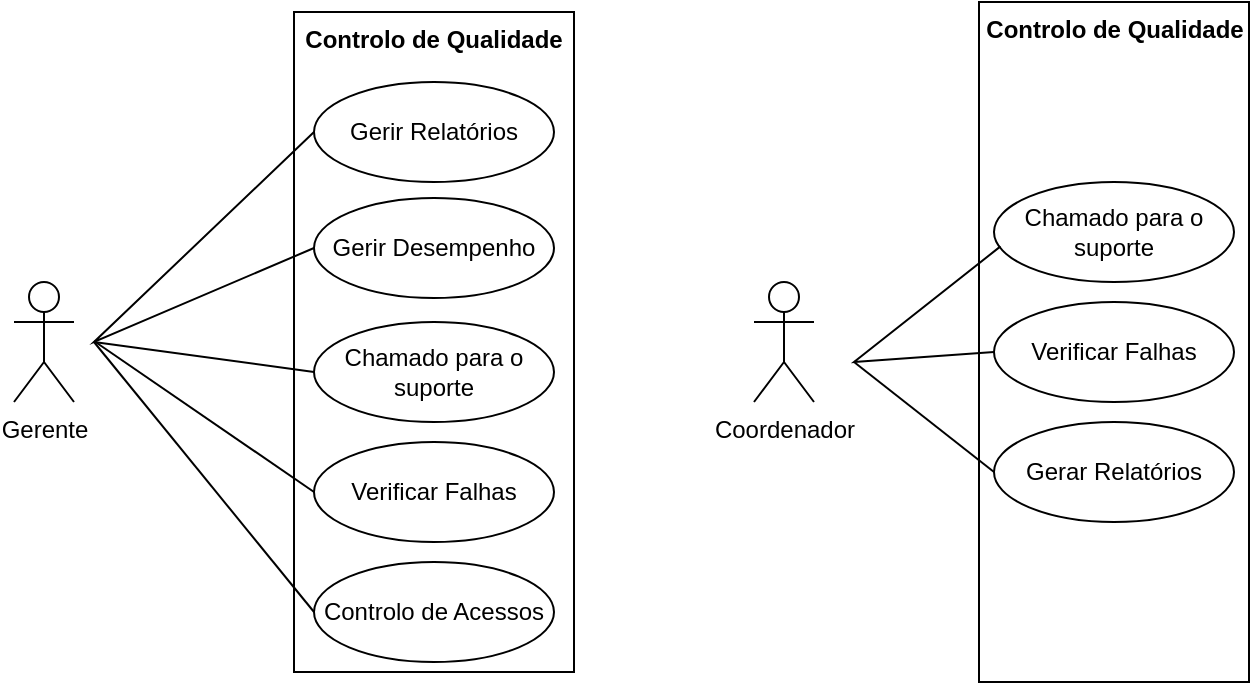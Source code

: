 <mxfile version="24.8.3" pages="3">
  <diagram name="Page-1" id="e7e014a7-5840-1c2e-5031-d8a46d1fe8dd">
    <mxGraphModel dx="1290" dy="607" grid="1" gridSize="10" guides="1" tooltips="1" connect="1" arrows="1" fold="1" page="1" pageScale="1" pageWidth="1169" pageHeight="826" background="none" math="0" shadow="0">
      <root>
        <mxCell id="0" />
        <mxCell id="1" parent="0" />
        <mxCell id="QtoHa8CPaJrpEqCUspih-68" value="&lt;b&gt;Controlo de Qualidade&lt;/b&gt;" style="rounded=0;whiteSpace=wrap;html=1;strokeColor=default;align=center;verticalAlign=top;fontFamily=Helvetica;fontSize=12;fontColor=default;fillColor=default;" parent="1" vertex="1">
          <mxGeometry x="642.5" y="290" width="135" height="340" as="geometry" />
        </mxCell>
        <mxCell id="QtoHa8CPaJrpEqCUspih-67" value="&lt;b&gt;Controlo de Qualidade&lt;/b&gt;" style="rounded=0;whiteSpace=wrap;html=1;strokeColor=default;align=center;verticalAlign=top;fontFamily=Helvetica;fontSize=12;fontColor=default;fillColor=default;" parent="1" vertex="1">
          <mxGeometry x="300" y="295" width="140" height="330" as="geometry" />
        </mxCell>
        <object label="Gerente" id="QtoHa8CPaJrpEqCUspih-41">
          <mxCell style="shape=umlActor;verticalLabelPosition=bottom;verticalAlign=top;html=1;outlineConnect=0;" parent="1" vertex="1">
            <mxGeometry x="160" y="430" width="30" height="60" as="geometry" />
          </mxCell>
        </object>
        <mxCell id="QtoHa8CPaJrpEqCUspih-46" value="Verificar Falhas" style="ellipse;whiteSpace=wrap;html=1;" parent="1" vertex="1">
          <mxGeometry x="310" y="510" width="120" height="50" as="geometry" />
        </mxCell>
        <mxCell id="QtoHa8CPaJrpEqCUspih-47" value="Gerir Desempenho" style="ellipse;whiteSpace=wrap;html=1;" parent="1" vertex="1">
          <mxGeometry x="310" y="388" width="120" height="50" as="geometry" />
        </mxCell>
        <mxCell id="QtoHa8CPaJrpEqCUspih-48" value="Chamado para o suporte" style="ellipse;whiteSpace=wrap;html=1;" parent="1" vertex="1">
          <mxGeometry x="310" y="450" width="120" height="50" as="geometry" />
        </mxCell>
        <mxCell id="QtoHa8CPaJrpEqCUspih-49" value="Controlo de Acessos" style="ellipse;whiteSpace=wrap;html=1;" parent="1" vertex="1">
          <mxGeometry x="310" y="570" width="120" height="50" as="geometry" />
        </mxCell>
        <mxCell id="QtoHa8CPaJrpEqCUspih-51" value="" style="endArrow=none;html=1;rounded=0;fontFamily=Helvetica;fontSize=12;fontColor=default;entryX=0;entryY=0.5;entryDx=0;entryDy=0;exitX=0;exitY=0.5;exitDx=0;exitDy=0;" parent="1" source="QtoHa8CPaJrpEqCUspih-47" edge="1" target="kbxgBgZr7lQ6K9CWPdri-1">
          <mxGeometry width="50" height="50" relative="1" as="geometry">
            <mxPoint x="400" y="520" as="sourcePoint" />
            <mxPoint x="310" y="355" as="targetPoint" />
            <Array as="points">
              <mxPoint x="200" y="460" />
            </Array>
          </mxGeometry>
        </mxCell>
        <mxCell id="QtoHa8CPaJrpEqCUspih-52" value="" style="endArrow=none;html=1;rounded=0;fontFamily=Helvetica;fontSize=12;fontColor=default;entryX=0;entryY=0.5;entryDx=0;entryDy=0;" parent="1" target="QtoHa8CPaJrpEqCUspih-46" edge="1">
          <mxGeometry width="50" height="50" relative="1" as="geometry">
            <mxPoint x="200" y="459.5" as="sourcePoint" />
            <mxPoint x="310" y="459.5" as="targetPoint" />
          </mxGeometry>
        </mxCell>
        <mxCell id="QtoHa8CPaJrpEqCUspih-53" value="" style="endArrow=none;html=1;rounded=0;fontFamily=Helvetica;fontSize=12;fontColor=default;exitX=0;exitY=0.5;exitDx=0;exitDy=0;" parent="1" source="QtoHa8CPaJrpEqCUspih-48" edge="1">
          <mxGeometry width="50" height="50" relative="1" as="geometry">
            <mxPoint x="170" y="560" as="sourcePoint" />
            <mxPoint x="200" y="460" as="targetPoint" />
          </mxGeometry>
        </mxCell>
        <mxCell id="QtoHa8CPaJrpEqCUspih-54" value="" style="endArrow=none;html=1;rounded=0;fontFamily=Helvetica;fontSize=12;fontColor=default;exitX=0;exitY=0.5;exitDx=0;exitDy=0;" parent="1" source="QtoHa8CPaJrpEqCUspih-49" edge="1">
          <mxGeometry width="50" height="50" relative="1" as="geometry">
            <mxPoint x="310" y="575" as="sourcePoint" />
            <mxPoint x="200" y="460" as="targetPoint" />
          </mxGeometry>
        </mxCell>
        <object label="Coordenador" id="QtoHa8CPaJrpEqCUspih-55">
          <mxCell style="shape=umlActor;verticalLabelPosition=bottom;verticalAlign=top;html=1;outlineConnect=0;" parent="1" vertex="1">
            <mxGeometry x="530" y="430" width="30" height="60" as="geometry" />
          </mxCell>
        </object>
        <mxCell id="QtoHa8CPaJrpEqCUspih-61" value="Verificar Falhas" style="ellipse;whiteSpace=wrap;html=1;" parent="1" vertex="1">
          <mxGeometry x="650" y="440" width="120" height="50" as="geometry" />
        </mxCell>
        <mxCell id="QtoHa8CPaJrpEqCUspih-62" value="Chamado para o suporte" style="ellipse;whiteSpace=wrap;html=1;" parent="1" vertex="1">
          <mxGeometry x="650" y="380" width="120" height="50" as="geometry" />
        </mxCell>
        <mxCell id="QtoHa8CPaJrpEqCUspih-63" value="Gerar Relatórios" style="ellipse;whiteSpace=wrap;html=1;" parent="1" vertex="1">
          <mxGeometry x="650" y="500" width="120" height="50" as="geometry" />
        </mxCell>
        <mxCell id="QtoHa8CPaJrpEqCUspih-64" value="" style="endArrow=none;html=1;rounded=0;fontFamily=Helvetica;fontSize=12;fontColor=default;entryX=0.027;entryY=0.644;entryDx=0;entryDy=0;entryPerimeter=0;exitX=0;exitY=0.5;exitDx=0;exitDy=0;" parent="1" source="QtoHa8CPaJrpEqCUspih-61" target="QtoHa8CPaJrpEqCUspih-62" edge="1">
          <mxGeometry width="50" height="50" relative="1" as="geometry">
            <mxPoint x="400" y="520" as="sourcePoint" />
            <mxPoint x="450" y="470" as="targetPoint" />
            <Array as="points">
              <mxPoint x="580" y="470" />
            </Array>
          </mxGeometry>
        </mxCell>
        <mxCell id="QtoHa8CPaJrpEqCUspih-65" value="" style="endArrow=none;html=1;rounded=0;fontFamily=Helvetica;fontSize=12;fontColor=default;exitX=0;exitY=0.5;exitDx=0;exitDy=0;" parent="1" source="QtoHa8CPaJrpEqCUspih-63" edge="1">
          <mxGeometry width="50" height="50" relative="1" as="geometry">
            <mxPoint x="570" y="540" as="sourcePoint" />
            <mxPoint x="580" y="470" as="targetPoint" />
          </mxGeometry>
        </mxCell>
        <mxCell id="kbxgBgZr7lQ6K9CWPdri-1" value="Gerir Relatórios" style="ellipse;whiteSpace=wrap;html=1;" vertex="1" parent="1">
          <mxGeometry x="310" y="330" width="120" height="50" as="geometry" />
        </mxCell>
      </root>
    </mxGraphModel>
  </diagram>
  <diagram id="TpH2S9i_IDgGhaVvShOg" name="Página-2">
    <mxGraphModel dx="1290" dy="607" grid="1" gridSize="10" guides="1" tooltips="1" connect="1" arrows="1" fold="1" page="1" pageScale="1" pageWidth="827" pageHeight="1169" math="0" shadow="0">
      <root>
        <mxCell id="0" />
        <mxCell id="1" parent="0" />
        <object label="Gerente" id="L-w8JJPnugvvXqYEDo3o-1">
          <mxCell style="shape=umlActor;verticalLabelPosition=bottom;verticalAlign=top;html=1;outlineConnect=0;" parent="1" vertex="1">
            <mxGeometry x="90" y="200" width="30" height="60" as="geometry" />
          </mxCell>
        </object>
        <object label="Coordenador" id="emodV7w5yS-iHIfZiJeR-1">
          <mxCell style="shape=umlActor;verticalLabelPosition=bottom;verticalAlign=top;html=1;outlineConnect=0;" parent="1" vertex="1">
            <mxGeometry x="750" y="210" width="30" height="60" as="geometry" />
          </mxCell>
        </object>
        <mxCell id="gUBRA4VKK6O1Oz7HS-jf-1" value="&lt;span&gt;Sistema de controlo&lt;/span&gt;" style="rounded=0;whiteSpace=wrap;html=1;strokeColor=default;align=center;verticalAlign=top;fontFamily=Helvetica;fontSize=12;fontColor=default;fillColor=default;fontStyle=1" parent="1" vertex="1">
          <mxGeometry x="270" y="80" width="350" height="400" as="geometry" />
        </mxCell>
        <mxCell id="iXN293xr3XTibeuz4HfJ-1" value="&lt;b&gt;Sistema de controlo&lt;/b&gt;" style="rounded=0;whiteSpace=wrap;html=1;strokeColor=default;align=center;verticalAlign=top;fontFamily=Helvetica;fontSize=12;fontColor=default;fillColor=default;" parent="1" vertex="1">
          <mxGeometry x="890" y="80" width="370" height="480" as="geometry" />
        </mxCell>
        <mxCell id="VYsV-5tO310yJdSAAwdN-1" value="Gerenciamento de acessos" style="ellipse;whiteSpace=wrap;html=1;" parent="1" vertex="1">
          <mxGeometry x="290" y="120" width="120" height="50" as="geometry" />
        </mxCell>
        <mxCell id="wsqXVEoYkjpLn5ontqyx-1" value="Controlo operações" style="ellipse;whiteSpace=wrap;html=1;" parent="1" vertex="1">
          <mxGeometry x="290" y="190" width="120" height="50" as="geometry" />
        </mxCell>
        <mxCell id="wsqXVEoYkjpLn5ontqyx-2" value="Gestão de equipamentos" style="ellipse;whiteSpace=wrap;html=1;" parent="1" vertex="1">
          <mxGeometry x="290" y="260" width="120" height="50" as="geometry" />
        </mxCell>
        <mxCell id="wsqXVEoYkjpLn5ontqyx-3" value="Controlo rota de saida de energia&amp;nbsp;" style="ellipse;whiteSpace=wrap;html=1;" parent="1" vertex="1">
          <mxGeometry x="290" y="330" width="120" height="50" as="geometry" />
        </mxCell>
        <mxCell id="eJ-4w5bfN50cLdEyIo_Q-2" value="" style="endArrow=none;html=1;rounded=0;entryX=0;entryY=0.5;entryDx=0;entryDy=0;" parent="1" target="VYsV-5tO310yJdSAAwdN-1" edge="1">
          <mxGeometry width="50" height="50" relative="1" as="geometry">
            <mxPoint x="120" y="230" as="sourcePoint" />
            <mxPoint x="170" y="180" as="targetPoint" />
          </mxGeometry>
        </mxCell>
        <mxCell id="eJ-4w5bfN50cLdEyIo_Q-3" value="" style="endArrow=none;html=1;rounded=0;entryX=0;entryY=0.5;entryDx=0;entryDy=0;" parent="1" target="wsqXVEoYkjpLn5ontqyx-1" edge="1">
          <mxGeometry width="50" height="50" relative="1" as="geometry">
            <mxPoint x="120" y="230" as="sourcePoint" />
            <mxPoint x="300" y="155" as="targetPoint" />
          </mxGeometry>
        </mxCell>
        <mxCell id="eJ-4w5bfN50cLdEyIo_Q-4" value="" style="endArrow=none;html=1;rounded=0;entryX=0;entryY=0.5;entryDx=0;entryDy=0;" parent="1" target="wsqXVEoYkjpLn5ontqyx-2" edge="1">
          <mxGeometry width="50" height="50" relative="1" as="geometry">
            <mxPoint x="120" y="230" as="sourcePoint" />
            <mxPoint x="310" y="165" as="targetPoint" />
          </mxGeometry>
        </mxCell>
        <mxCell id="eJ-4w5bfN50cLdEyIo_Q-5" value="" style="endArrow=none;html=1;rounded=0;entryX=0;entryY=0.5;entryDx=0;entryDy=0;" parent="1" target="wsqXVEoYkjpLn5ontqyx-3" edge="1">
          <mxGeometry width="50" height="50" relative="1" as="geometry">
            <mxPoint x="120" y="230" as="sourcePoint" />
            <mxPoint x="320" y="175" as="targetPoint" />
          </mxGeometry>
        </mxCell>
        <mxCell id="cuc1-hZTsK6XugjP2ReB-1" value="Gerencimaneto de operações&amp;nbsp;" style="ellipse;whiteSpace=wrap;html=1;" parent="1" vertex="1">
          <mxGeometry x="927.5" y="120" width="120" height="50" as="geometry" />
        </mxCell>
        <mxCell id="cuc1-hZTsK6XugjP2ReB-2" value="Observar dasboards" style="ellipse;whiteSpace=wrap;html=1;" parent="1" vertex="1">
          <mxGeometry x="927.5" y="200" width="120" height="50" as="geometry" />
        </mxCell>
        <mxCell id="cuc1-hZTsK6XugjP2ReB-7" value="Activar Schedules" style="ellipse;whiteSpace=wrap;html=1;" parent="1" vertex="1">
          <mxGeometry x="927.5" y="270" width="120" height="50" as="geometry" />
        </mxCell>
        <mxCell id="cuc1-hZTsK6XugjP2ReB-8" value="Gestão de tempo" style="ellipse;whiteSpace=wrap;html=1;" parent="1" vertex="1">
          <mxGeometry x="927.5" y="340" width="120" height="50" as="geometry" />
        </mxCell>
        <mxCell id="cuc1-hZTsK6XugjP2ReB-9" value="Analísar tempo da atividade" style="ellipse;whiteSpace=wrap;html=1;" parent="1" vertex="1">
          <mxGeometry x="1120" y="250" width="120" height="50" as="geometry" />
        </mxCell>
        <mxCell id="cuc1-hZTsK6XugjP2ReB-10" value="Analisar tempo de processamento das turbinas" style="ellipse;whiteSpace=wrap;html=1;" parent="1" vertex="1">
          <mxGeometry x="1130" y="320" width="120" height="50" as="geometry" />
        </mxCell>
        <mxCell id="cuc1-hZTsK6XugjP2ReB-11" value="&amp;lt;&amp;lt;include&amp;gt;&amp;gt;" style="html=1;verticalAlign=bottom;labelBackgroundColor=none;endArrow=open;endFill=0;dashed=1;rounded=0;exitX=1;exitY=0.5;exitDx=0;exitDy=0;" parent="1" source="cuc1-hZTsK6XugjP2ReB-7" target="cuc1-hZTsK6XugjP2ReB-9" edge="1">
          <mxGeometry width="160" relative="1" as="geometry">
            <mxPoint x="1330" y="214.5" as="sourcePoint" />
            <mxPoint x="1490" y="214.5" as="targetPoint" />
          </mxGeometry>
        </mxCell>
        <mxCell id="cuc1-hZTsK6XugjP2ReB-12" value="&amp;lt;&amp;lt;extend&amp;gt;&amp;gt;" style="html=1;verticalAlign=bottom;labelBackgroundColor=none;endArrow=open;endFill=0;dashed=1;rounded=0;exitX=0.5;exitY=0;exitDx=0;exitDy=0;entryX=0.5;entryY=1;entryDx=0;entryDy=0;" parent="1" source="cuc1-hZTsK6XugjP2ReB-2" target="cuc1-hZTsK6XugjP2ReB-1" edge="1">
          <mxGeometry x="-0.333" y="-32" width="160" relative="1" as="geometry">
            <mxPoint x="1150" y="160" as="sourcePoint" />
            <mxPoint x="1310" y="160" as="targetPoint" />
            <mxPoint x="1" as="offset" />
          </mxGeometry>
        </mxCell>
        <mxCell id="cuc1-hZTsK6XugjP2ReB-13" value="&amp;lt;&amp;lt;include&amp;gt;&amp;gt;" style="html=1;verticalAlign=bottom;labelBackgroundColor=none;endArrow=open;endFill=0;dashed=1;rounded=0;exitX=1;exitY=0.5;exitDx=0;exitDy=0;entryX=0;entryY=0.5;entryDx=0;entryDy=0;" parent="1" source="cuc1-hZTsK6XugjP2ReB-8" target="cuc1-hZTsK6XugjP2ReB-10" edge="1">
          <mxGeometry width="160" relative="1" as="geometry">
            <mxPoint x="1057" y="341" as="sourcePoint" />
            <mxPoint x="1133" y="330" as="targetPoint" />
          </mxGeometry>
        </mxCell>
        <mxCell id="cuc1-hZTsK6XugjP2ReB-14" value="Controlo de expedição" style="ellipse;whiteSpace=wrap;html=1;" parent="1" vertex="1">
          <mxGeometry x="927.5" y="410" width="120" height="50" as="geometry" />
        </mxCell>
        <mxCell id="cuc1-hZTsK6XugjP2ReB-15" value="Gestão lógistica energia" style="ellipse;whiteSpace=wrap;html=1;" parent="1" vertex="1">
          <mxGeometry x="927.5" y="480" width="120" height="50" as="geometry" />
        </mxCell>
        <mxCell id="cuc1-hZTsK6XugjP2ReB-16" value="" style="endArrow=none;html=1;rounded=0;entryX=0;entryY=0.5;entryDx=0;entryDy=0;" parent="1" target="cuc1-hZTsK6XugjP2ReB-1" edge="1">
          <mxGeometry width="50" height="50" relative="1" as="geometry">
            <mxPoint x="810" y="240" as="sourcePoint" />
            <mxPoint x="980" y="155" as="targetPoint" />
          </mxGeometry>
        </mxCell>
        <mxCell id="cuc1-hZTsK6XugjP2ReB-17" value="" style="endArrow=none;html=1;rounded=0;entryX=0;entryY=0.5;entryDx=0;entryDy=0;" parent="1" target="cuc1-hZTsK6XugjP2ReB-2" edge="1">
          <mxGeometry width="50" height="50" relative="1" as="geometry">
            <mxPoint x="810" y="240" as="sourcePoint" />
            <mxPoint x="938" y="155" as="targetPoint" />
          </mxGeometry>
        </mxCell>
        <mxCell id="cuc1-hZTsK6XugjP2ReB-18" value="" style="endArrow=none;html=1;rounded=0;entryX=0;entryY=0.5;entryDx=0;entryDy=0;" parent="1" target="cuc1-hZTsK6XugjP2ReB-7" edge="1">
          <mxGeometry width="50" height="50" relative="1" as="geometry">
            <mxPoint x="810" y="240" as="sourcePoint" />
            <mxPoint x="938" y="235" as="targetPoint" />
          </mxGeometry>
        </mxCell>
        <mxCell id="cuc1-hZTsK6XugjP2ReB-19" value="" style="endArrow=none;html=1;rounded=0;entryX=0;entryY=0.5;entryDx=0;entryDy=0;" parent="1" target="cuc1-hZTsK6XugjP2ReB-8" edge="1">
          <mxGeometry width="50" height="50" relative="1" as="geometry">
            <mxPoint x="810" y="240" as="sourcePoint" />
            <mxPoint x="920" y="312.5" as="targetPoint" />
          </mxGeometry>
        </mxCell>
        <mxCell id="cuc1-hZTsK6XugjP2ReB-20" value="" style="endArrow=none;html=1;rounded=0;entryX=0;entryY=0.5;entryDx=0;entryDy=0;" parent="1" target="cuc1-hZTsK6XugjP2ReB-14" edge="1">
          <mxGeometry width="50" height="50" relative="1" as="geometry">
            <mxPoint x="810" y="240" as="sourcePoint" />
            <mxPoint x="916" y="397.5" as="targetPoint" />
          </mxGeometry>
        </mxCell>
        <mxCell id="cuc1-hZTsK6XugjP2ReB-21" value="" style="endArrow=none;html=1;rounded=0;entryX=0;entryY=0.5;entryDx=0;entryDy=0;" parent="1" target="cuc1-hZTsK6XugjP2ReB-15" edge="1">
          <mxGeometry width="50" height="50" relative="1" as="geometry">
            <mxPoint x="810" y="240" as="sourcePoint" />
            <mxPoint x="906" y="478.75" as="targetPoint" />
          </mxGeometry>
        </mxCell>
        <mxCell id="cuc1-hZTsK6XugjP2ReB-25" value="Atualizar cadastro no sistema" style="ellipse;whiteSpace=wrap;html=1;" parent="1" vertex="1">
          <mxGeometry x="490" y="110" width="120" height="50" as="geometry" />
        </mxCell>
        <mxCell id="cuc1-hZTsK6XugjP2ReB-26" value="&amp;lt;&amp;lt;include&amp;gt;&amp;gt;" style="html=1;verticalAlign=bottom;labelBackgroundColor=none;endArrow=open;endFill=0;dashed=1;rounded=0;exitX=1;exitY=0.5;exitDx=0;exitDy=0;entryX=0;entryY=0.5;entryDx=0;entryDy=0;" parent="1" source="VYsV-5tO310yJdSAAwdN-1" target="cuc1-hZTsK6XugjP2ReB-25" edge="1">
          <mxGeometry width="160" relative="1" as="geometry">
            <mxPoint x="440" y="190" as="sourcePoint" />
            <mxPoint x="600" y="190" as="targetPoint" />
          </mxGeometry>
        </mxCell>
        <mxCell id="cuc1-hZTsK6XugjP2ReB-27" value="Suspender operações" style="ellipse;whiteSpace=wrap;html=1;" parent="1" vertex="1">
          <mxGeometry x="490" y="180" width="120" height="50" as="geometry" />
        </mxCell>
        <mxCell id="cuc1-hZTsK6XugjP2ReB-29" value="&amp;lt;&amp;lt;include&amp;gt;&amp;gt;" style="html=1;verticalAlign=bottom;labelBackgroundColor=none;endArrow=open;endFill=0;dashed=1;rounded=0;exitX=1;exitY=0.5;exitDx=0;exitDy=0;entryX=0;entryY=0.5;entryDx=0;entryDy=0;" parent="1" source="wsqXVEoYkjpLn5ontqyx-1" target="cuc1-hZTsK6XugjP2ReB-27" edge="1">
          <mxGeometry width="160" relative="1" as="geometry">
            <mxPoint x="420" y="260" as="sourcePoint" />
            <mxPoint x="580" y="260" as="targetPoint" />
          </mxGeometry>
        </mxCell>
        <mxCell id="cuc1-hZTsK6XugjP2ReB-30" value="Controlo de abertura das barragens" style="ellipse;whiteSpace=wrap;html=1;" parent="1" vertex="1">
          <mxGeometry x="294" y="400" width="120" height="50" as="geometry" />
        </mxCell>
        <mxCell id="cuc1-hZTsK6XugjP2ReB-31" value="" style="endArrow=none;html=1;rounded=0;entryX=0;entryY=0.5;entryDx=0;entryDy=0;" parent="1" target="cuc1-hZTsK6XugjP2ReB-30" edge="1">
          <mxGeometry width="50" height="50" relative="1" as="geometry">
            <mxPoint x="120" y="230" as="sourcePoint" />
            <mxPoint x="310" y="427.5" as="targetPoint" />
          </mxGeometry>
        </mxCell>
        <mxCell id="cuc1-hZTsK6XugjP2ReB-32" value="Enviar Mesangem nivel alerta" style="ellipse;whiteSpace=wrap;html=1;" parent="1" vertex="1">
          <mxGeometry x="490" y="350" width="120" height="50" as="geometry" />
        </mxCell>
        <mxCell id="cuc1-hZTsK6XugjP2ReB-33" value="&amp;lt;&amp;lt;include&amp;gt;&amp;gt;" style="html=1;verticalAlign=bottom;labelBackgroundColor=none;endArrow=open;endFill=0;dashed=1;rounded=0;entryX=0;entryY=0.5;entryDx=0;entryDy=0;" parent="1" target="cuc1-hZTsK6XugjP2ReB-32" edge="1">
          <mxGeometry width="160" relative="1" as="geometry">
            <mxPoint x="410" y="420" as="sourcePoint" />
            <mxPoint x="570" y="420" as="targetPoint" />
          </mxGeometry>
        </mxCell>
        <mxCell id="cuc1-hZTsK6XugjP2ReB-34" value="Enviar Email para Orgãos governamentais" style="ellipse;whiteSpace=wrap;html=1;" parent="1" vertex="1">
          <mxGeometry x="490" y="410" width="120" height="50" as="geometry" />
        </mxCell>
        <mxCell id="cuc1-hZTsK6XugjP2ReB-35" value="&amp;lt;&amp;lt;include&amp;gt;&amp;gt;" style="html=1;verticalAlign=bottom;labelBackgroundColor=none;endArrow=open;endFill=0;dashed=1;rounded=0;entryX=0;entryY=0.5;entryDx=0;entryDy=0;exitX=1;exitY=0.5;exitDx=0;exitDy=0;" parent="1" source="cuc1-hZTsK6XugjP2ReB-30" target="cuc1-hZTsK6XugjP2ReB-34" edge="1">
          <mxGeometry width="160" relative="1" as="geometry">
            <mxPoint x="410" y="430" as="sourcePoint" />
            <mxPoint x="570" y="430" as="targetPoint" />
          </mxGeometry>
        </mxCell>
      </root>
    </mxGraphModel>
  </diagram>
  <diagram id="3pc15Qmh7sj3dPdNh4EI" name="Página-3">
    <mxGraphModel dx="1050" dy="557" grid="1" gridSize="10" guides="1" tooltips="1" connect="1" arrows="1" fold="1" page="1" pageScale="1" pageWidth="827" pageHeight="1169" math="0" shadow="0">
      <root>
        <mxCell id="0" />
        <mxCell id="1" parent="0" />
        <object label="Funcionarios" id="I8RseteFjIPiJxQ0j2Eu-1">
          <mxCell style="shape=umlActor;verticalLabelPosition=bottom;verticalAlign=top;html=1;outlineConnect=0;" vertex="1" parent="1">
            <mxGeometry x="1110" y="180" width="30" height="60" as="geometry" />
          </mxCell>
        </object>
        <object label="Coordenador" id="PS--9CJcmaCSNJJhpNAc-1">
          <mxCell style="shape=umlActor;verticalLabelPosition=bottom;verticalAlign=top;html=1;outlineConnect=0;" vertex="1" parent="1">
            <mxGeometry x="560" y="190" width="30" height="60" as="geometry" />
          </mxCell>
        </object>
        <object label="Gerente" id="SYLsndhKoNIa7-RgXrSQ-1">
          <mxCell style="shape=umlActor;verticalLabelPosition=bottom;verticalAlign=top;html=1;outlineConnect=0;" vertex="1" parent="1">
            <mxGeometry x="80" y="190" width="30" height="60" as="geometry" />
          </mxCell>
        </object>
        <mxCell id="JEqEqhfyPAceXboH2aqn-1" value="&lt;span&gt;Controlo Estações&lt;/span&gt;" style="rounded=0;whiteSpace=wrap;html=1;strokeColor=default;align=center;verticalAlign=top;fontFamily=Helvetica;fontSize=12;fontColor=default;fillColor=default;fontStyle=1" vertex="1" parent="1">
          <mxGeometry x="220" y="70" width="180" height="410" as="geometry" />
        </mxCell>
        <mxCell id="xHfA7eBsNaba3XDQ8oPM-2" value="&lt;span&gt;Controlo Estações&lt;/span&gt;" style="rounded=0;whiteSpace=wrap;html=1;strokeColor=default;align=center;verticalAlign=top;fontFamily=Helvetica;fontSize=12;fontColor=default;fillColor=default;fontStyle=1" vertex="1" parent="1">
          <mxGeometry x="680" y="70" width="350" height="400" as="geometry" />
        </mxCell>
        <mxCell id="xHfA7eBsNaba3XDQ8oPM-3" value="&lt;span&gt;Controlo Estações&lt;/span&gt;" style="rounded=0;whiteSpace=wrap;html=1;strokeColor=default;align=center;verticalAlign=top;fontFamily=Helvetica;fontSize=12;fontColor=default;fillColor=default;fontStyle=1" vertex="1" parent="1">
          <mxGeometry x="1290" y="70" width="380" height="600" as="geometry" />
        </mxCell>
        <mxCell id="Zri4CovI_KbgK1y8xQSm-1" value="Contro níveis do reservatório" style="ellipse;whiteSpace=wrap;html=1;" vertex="1" parent="1">
          <mxGeometry x="1310" y="110" width="120" height="50" as="geometry" />
        </mxCell>
        <mxCell id="Zri4CovI_KbgK1y8xQSm-2" value="Controlo estructura barragem" style="ellipse;whiteSpace=wrap;html=1;" vertex="1" parent="1">
          <mxGeometry x="1310" y="180" width="120" height="50" as="geometry" />
        </mxCell>
        <mxCell id="Zri4CovI_KbgK1y8xQSm-3" value="Abertura vertedouro" style="ellipse;whiteSpace=wrap;html=1;" vertex="1" parent="1">
          <mxGeometry x="1310" y="250" width="120" height="50" as="geometry" />
        </mxCell>
        <mxCell id="Zri4CovI_KbgK1y8xQSm-4" value="Controlo casa de força" style="ellipse;whiteSpace=wrap;html=1;" vertex="1" parent="1">
          <mxGeometry x="1310" y="320" width="120" height="50" as="geometry" />
        </mxCell>
        <mxCell id="Zri4CovI_KbgK1y8xQSm-5" value="Controlo subestação elevadora&amp;nbsp;" style="ellipse;whiteSpace=wrap;html=1;" vertex="1" parent="1">
          <mxGeometry x="1310" y="390" width="120" height="50" as="geometry" />
        </mxCell>
        <mxCell id="Zri4CovI_KbgK1y8xQSm-6" value="Controlo linhas de trasmissão" style="ellipse;whiteSpace=wrap;html=1;" vertex="1" parent="1">
          <mxGeometry x="1310" y="460" width="120" height="50" as="geometry" />
        </mxCell>
        <mxCell id="Zri4CovI_KbgK1y8xQSm-7" value="Enviar report de defeito" style="ellipse;whiteSpace=wrap;html=1;" vertex="1" parent="1">
          <mxGeometry x="1310" y="530" width="120" height="50" as="geometry" />
        </mxCell>
        <mxCell id="Zri4CovI_KbgK1y8xQSm-8" value="Controlo energia limpa" style="ellipse;whiteSpace=wrap;html=1;" vertex="1" parent="1">
          <mxGeometry x="1530" y="370" width="120" height="50" as="geometry" />
        </mxCell>
        <mxCell id="Zri4CovI_KbgK1y8xQSm-9" value="&amp;lt;&amp;lt;include&amp;gt;&amp;gt;" style="html=1;verticalAlign=bottom;labelBackgroundColor=none;endArrow=open;endFill=0;dashed=1;rounded=0;exitX=1;exitY=0.5;exitDx=0;exitDy=0;entryX=0;entryY=0.5;entryDx=0;entryDy=0;" edge="1" parent="1" source="Zri4CovI_KbgK1y8xQSm-5" target="Zri4CovI_KbgK1y8xQSm-8">
          <mxGeometry width="160" relative="1" as="geometry">
            <mxPoint x="1510" y="390" as="sourcePoint" />
            <mxPoint x="1670" y="390" as="targetPoint" />
          </mxGeometry>
        </mxCell>
        <mxCell id="Zri4CovI_KbgK1y8xQSm-10" value="Analisar qualidade da agua" style="ellipse;whiteSpace=wrap;html=1;" vertex="1" parent="1">
          <mxGeometry x="1520" y="100" width="120" height="50" as="geometry" />
        </mxCell>
        <mxCell id="Zri4CovI_KbgK1y8xQSm-11" value="&amp;lt;&amp;lt;include&amp;gt;&amp;gt;" style="html=1;verticalAlign=bottom;labelBackgroundColor=none;endArrow=open;endFill=0;dashed=1;rounded=0;entryX=0;entryY=0.5;entryDx=0;entryDy=0;" edge="1" parent="1" target="Zri4CovI_KbgK1y8xQSm-10">
          <mxGeometry width="160" relative="1" as="geometry">
            <mxPoint x="1430" y="134.5" as="sourcePoint" />
            <mxPoint x="1590" y="134.5" as="targetPoint" />
          </mxGeometry>
        </mxCell>
        <mxCell id="Zri4CovI_KbgK1y8xQSm-12" value="Controlo divisoes da barragem" style="ellipse;whiteSpace=wrap;html=1;" vertex="1" parent="1">
          <mxGeometry x="1534" y="220" width="120" height="50" as="geometry" />
        </mxCell>
        <mxCell id="Zri4CovI_KbgK1y8xQSm-13" value="&amp;lt;&amp;lt;include&amp;gt;&amp;gt;" style="html=1;verticalAlign=bottom;labelBackgroundColor=none;endArrow=open;endFill=0;dashed=1;rounded=0;exitX=1;exitY=0.5;exitDx=0;exitDy=0;entryX=0;entryY=0.5;entryDx=0;entryDy=0;" edge="1" parent="1" source="Zri4CovI_KbgK1y8xQSm-3" target="Zri4CovI_KbgK1y8xQSm-12">
          <mxGeometry width="160" relative="1" as="geometry">
            <mxPoint x="1450" y="290" as="sourcePoint" />
            <mxPoint x="1610" y="290" as="targetPoint" />
          </mxGeometry>
        </mxCell>
        <mxCell id="Zri4CovI_KbgK1y8xQSm-14" value="Manutenção vertedouro" style="ellipse;whiteSpace=wrap;html=1;" vertex="1" parent="1">
          <mxGeometry x="1530" y="280" width="120" height="50" as="geometry" />
        </mxCell>
        <mxCell id="Zri4CovI_KbgK1y8xQSm-15" value="&amp;lt;&amp;lt;include&amp;gt;&amp;gt;" style="html=1;verticalAlign=bottom;labelBackgroundColor=none;endArrow=open;endFill=0;dashed=1;rounded=0;exitX=1;exitY=0.5;exitDx=0;exitDy=0;entryX=0;entryY=0.5;entryDx=0;entryDy=0;" edge="1" parent="1" source="Zri4CovI_KbgK1y8xQSm-3" target="Zri4CovI_KbgK1y8xQSm-14">
          <mxGeometry width="160" relative="1" as="geometry">
            <mxPoint x="1440" y="280" as="sourcePoint" />
            <mxPoint x="1590" y="300" as="targetPoint" />
          </mxGeometry>
        </mxCell>
        <mxCell id="Zri4CovI_KbgK1y8xQSm-16" value="&amp;lt;&amp;lt;extend&amp;gt;&amp;gt;" style="html=1;verticalAlign=bottom;labelBackgroundColor=none;endArrow=open;endFill=0;dashed=1;rounded=0;exitX=0.5;exitY=0;exitDx=0;exitDy=0;" edge="1" parent="1" source="Zri4CovI_KbgK1y8xQSm-6" target="Zri4CovI_KbgK1y8xQSm-5">
          <mxGeometry x="-1" y="-40" width="160" relative="1" as="geometry">
            <mxPoint x="1450" y="480" as="sourcePoint" />
            <mxPoint x="1610" y="480" as="targetPoint" />
            <mxPoint as="offset" />
          </mxGeometry>
        </mxCell>
        <mxCell id="12bdKEJ1wpw6shJaBbY1-1" value="Analisar riscos" style="ellipse;whiteSpace=wrap;html=1;" vertex="1" parent="1">
          <mxGeometry x="1310" y="600" width="120" height="50" as="geometry" />
        </mxCell>
        <mxCell id="eu3wGEmIe4XthOjZiseb-1" value="" style="endArrow=none;html=1;rounded=0;entryX=0;entryY=0.5;entryDx=0;entryDy=0;" edge="1" parent="1" target="Zri4CovI_KbgK1y8xQSm-1">
          <mxGeometry width="50" height="50" relative="1" as="geometry">
            <mxPoint x="1162" y="210" as="sourcePoint" />
            <mxPoint x="1290" y="110" as="targetPoint" />
          </mxGeometry>
        </mxCell>
        <mxCell id="bcQsr__7B71AEToe6EeM-1" value="" style="endArrow=none;html=1;rounded=0;entryX=0;entryY=0.5;entryDx=0;entryDy=0;" edge="1" parent="1" target="Zri4CovI_KbgK1y8xQSm-4">
          <mxGeometry width="50" height="50" relative="1" as="geometry">
            <mxPoint x="1160" y="210" as="sourcePoint" />
            <mxPoint x="1320" y="145" as="targetPoint" />
          </mxGeometry>
        </mxCell>
        <mxCell id="bcQsr__7B71AEToe6EeM-2" value="" style="endArrow=none;html=1;rounded=0;entryX=0;entryY=0.5;entryDx=0;entryDy=0;" edge="1" parent="1" target="Zri4CovI_KbgK1y8xQSm-5">
          <mxGeometry width="50" height="50" relative="1" as="geometry">
            <mxPoint x="1160" y="210" as="sourcePoint" />
            <mxPoint x="1330" y="155" as="targetPoint" />
          </mxGeometry>
        </mxCell>
        <mxCell id="bcQsr__7B71AEToe6EeM-3" value="" style="endArrow=none;html=1;rounded=0;entryX=0;entryY=0.5;entryDx=0;entryDy=0;" edge="1" parent="1" target="Zri4CovI_KbgK1y8xQSm-6">
          <mxGeometry width="50" height="50" relative="1" as="geometry">
            <mxPoint x="1160" y="210" as="sourcePoint" />
            <mxPoint x="1340" y="165" as="targetPoint" />
          </mxGeometry>
        </mxCell>
        <mxCell id="bcQsr__7B71AEToe6EeM-4" value="" style="endArrow=none;html=1;rounded=0;entryX=0;entryY=0.5;entryDx=0;entryDy=0;" edge="1" parent="1" target="12bdKEJ1wpw6shJaBbY1-1">
          <mxGeometry width="50" height="50" relative="1" as="geometry">
            <mxPoint x="1160" y="210" as="sourcePoint" />
            <mxPoint x="1278" y="570" as="targetPoint" />
          </mxGeometry>
        </mxCell>
        <mxCell id="bcQsr__7B71AEToe6EeM-5" value="" style="endArrow=none;html=1;rounded=0;entryX=0;entryY=0.5;entryDx=0;entryDy=0;" edge="1" parent="1" target="Zri4CovI_KbgK1y8xQSm-2">
          <mxGeometry width="50" height="50" relative="1" as="geometry">
            <mxPoint x="1160" y="210" as="sourcePoint" />
            <mxPoint x="1328" y="330" as="targetPoint" />
          </mxGeometry>
        </mxCell>
        <mxCell id="bcQsr__7B71AEToe6EeM-6" value="" style="endArrow=none;html=1;rounded=0;entryX=0;entryY=0.5;entryDx=0;entryDy=0;" edge="1" parent="1" target="Zri4CovI_KbgK1y8xQSm-3">
          <mxGeometry width="50" height="50" relative="1" as="geometry">
            <mxPoint x="1160" y="210" as="sourcePoint" />
            <mxPoint x="1320" y="215" as="targetPoint" />
          </mxGeometry>
        </mxCell>
        <mxCell id="bcQsr__7B71AEToe6EeM-7" value="Gestão fases da estação" style="ellipse;whiteSpace=wrap;html=1;" vertex="1" parent="1">
          <mxGeometry x="700" y="110" width="120" height="50" as="geometry" />
        </mxCell>
        <mxCell id="bcQsr__7B71AEToe6EeM-8" value="Requisição abertura da barragem" style="ellipse;whiteSpace=wrap;html=1;" vertex="1" parent="1">
          <mxGeometry x="700" y="180" width="120" height="50" as="geometry" />
        </mxCell>
        <mxCell id="bcQsr__7B71AEToe6EeM-9" value="Gestão de riscos&amp;nbsp;" style="ellipse;whiteSpace=wrap;html=1;" vertex="1" parent="1">
          <mxGeometry x="700" y="250" width="120" height="50" as="geometry" />
        </mxCell>
        <mxCell id="bcQsr__7B71AEToe6EeM-10" value="Gestão tubinas e casa de força" style="ellipse;whiteSpace=wrap;html=1;" vertex="1" parent="1">
          <mxGeometry x="700" y="320" width="120" height="50" as="geometry" />
        </mxCell>
        <mxCell id="bcQsr__7B71AEToe6EeM-11" value="Gerir qualidae energia" style="ellipse;whiteSpace=wrap;html=1;" vertex="1" parent="1">
          <mxGeometry x="700" y="390" width="120" height="50" as="geometry" />
        </mxCell>
        <mxCell id="5uD6ifYCt8RmaW_8RHMP-1" value="Analisar previsões climáticas" style="ellipse;whiteSpace=wrap;html=1;" vertex="1" parent="1">
          <mxGeometry x="890" y="110" width="120" height="50" as="geometry" />
        </mxCell>
        <mxCell id="5uD6ifYCt8RmaW_8RHMP-2" value="&amp;lt;&amp;lt;include&amp;gt;&amp;gt;" style="html=1;verticalAlign=bottom;labelBackgroundColor=none;endArrow=open;endFill=0;dashed=1;rounded=0;entryX=0;entryY=0.5;entryDx=0;entryDy=0;exitX=1;exitY=0.5;exitDx=0;exitDy=0;" edge="1" parent="1" source="bcQsr__7B71AEToe6EeM-7" target="5uD6ifYCt8RmaW_8RHMP-1">
          <mxGeometry width="160" relative="1" as="geometry">
            <mxPoint x="860" y="190" as="sourcePoint" />
            <mxPoint x="950" y="180.5" as="targetPoint" />
          </mxGeometry>
        </mxCell>
        <mxCell id="5uD6ifYCt8RmaW_8RHMP-5" value="Classificar incidente" style="ellipse;whiteSpace=wrap;html=1;" vertex="1" parent="1">
          <mxGeometry x="890" y="250" width="120" height="50" as="geometry" />
        </mxCell>
        <mxCell id="5uD6ifYCt8RmaW_8RHMP-6" value="&amp;lt;&amp;lt;include&amp;gt;&amp;gt;" style="html=1;verticalAlign=bottom;labelBackgroundColor=none;endArrow=open;endFill=0;dashed=1;rounded=0;entryX=0;entryY=0.5;entryDx=0;entryDy=0;exitX=1;exitY=0.5;exitDx=0;exitDy=0;" edge="1" parent="1" source="bcQsr__7B71AEToe6EeM-9" target="5uD6ifYCt8RmaW_8RHMP-5">
          <mxGeometry width="160" relative="1" as="geometry">
            <mxPoint x="830" y="145" as="sourcePoint" />
            <mxPoint x="900" y="135" as="targetPoint" />
          </mxGeometry>
        </mxCell>
        <mxCell id="5uD6ifYCt8RmaW_8RHMP-8" value="" style="endArrow=none;html=1;rounded=0;entryX=0;entryY=0.5;entryDx=0;entryDy=0;" edge="1" parent="1" target="bcQsr__7B71AEToe6EeM-7">
          <mxGeometry width="50" height="50" relative="1" as="geometry">
            <mxPoint x="590" y="220" as="sourcePoint" />
            <mxPoint x="738" y="145" as="targetPoint" />
          </mxGeometry>
        </mxCell>
        <mxCell id="5uD6ifYCt8RmaW_8RHMP-10" value="" style="endArrow=none;html=1;rounded=0;entryX=0;entryY=0.5;entryDx=0;entryDy=0;" edge="1" parent="1" target="bcQsr__7B71AEToe6EeM-8">
          <mxGeometry width="50" height="50" relative="1" as="geometry">
            <mxPoint x="590" y="220" as="sourcePoint" />
            <mxPoint x="710" y="145" as="targetPoint" />
          </mxGeometry>
        </mxCell>
        <mxCell id="5uD6ifYCt8RmaW_8RHMP-11" value="" style="endArrow=none;html=1;rounded=0;entryX=0;entryY=0.5;entryDx=0;entryDy=0;" edge="1" parent="1" target="bcQsr__7B71AEToe6EeM-9">
          <mxGeometry width="50" height="50" relative="1" as="geometry">
            <mxPoint x="590" y="220" as="sourcePoint" />
            <mxPoint x="710" y="215" as="targetPoint" />
          </mxGeometry>
        </mxCell>
        <mxCell id="5uD6ifYCt8RmaW_8RHMP-12" value="" style="endArrow=none;html=1;rounded=0;entryX=0;entryY=0.5;entryDx=0;entryDy=0;" edge="1" parent="1" target="bcQsr__7B71AEToe6EeM-10">
          <mxGeometry width="50" height="50" relative="1" as="geometry">
            <mxPoint x="590" y="220" as="sourcePoint" />
            <mxPoint x="710" y="285" as="targetPoint" />
          </mxGeometry>
        </mxCell>
        <mxCell id="5uD6ifYCt8RmaW_8RHMP-13" value="" style="endArrow=none;html=1;rounded=0;entryX=0;entryY=0.5;entryDx=0;entryDy=0;" edge="1" parent="1" target="bcQsr__7B71AEToe6EeM-11">
          <mxGeometry width="50" height="50" relative="1" as="geometry">
            <mxPoint x="590" y="220" as="sourcePoint" />
            <mxPoint x="690" y="370" as="targetPoint" />
          </mxGeometry>
        </mxCell>
        <mxCell id="5uD6ifYCt8RmaW_8RHMP-14" value="Gestão fases da estação" style="ellipse;whiteSpace=wrap;html=1;" vertex="1" parent="1">
          <mxGeometry x="250" y="120" width="120" height="50" as="geometry" />
        </mxCell>
        <mxCell id="5uD6ifYCt8RmaW_8RHMP-15" value="Abrir barragem" style="ellipse;whiteSpace=wrap;html=1;" vertex="1" parent="1">
          <mxGeometry x="250" y="200" width="120" height="50" as="geometry" />
        </mxCell>
        <mxCell id="5uD6ifYCt8RmaW_8RHMP-16" value="Tratar incidente nível N0" style="ellipse;whiteSpace=wrap;html=1;" vertex="1" parent="1">
          <mxGeometry x="250" y="310" width="120" height="50" as="geometry" />
        </mxCell>
        <mxCell id="5uD6ifYCt8RmaW_8RHMP-17" value="&amp;lt;&amp;lt;extend&amp;gt;&amp;gt;" style="html=1;verticalAlign=bottom;labelBackgroundColor=none;endArrow=open;endFill=0;dashed=1;rounded=0;entryX=0.5;entryY=0;entryDx=0;entryDy=0;exitX=0.5;exitY=1;exitDx=0;exitDy=0;" edge="1" parent="1" source="5uD6ifYCt8RmaW_8RHMP-15" target="5uD6ifYCt8RmaW_8RHMP-16">
          <mxGeometry width="160" relative="1" as="geometry">
            <mxPoint x="310" y="240" as="sourcePoint" />
            <mxPoint x="470" y="240" as="targetPoint" />
          </mxGeometry>
        </mxCell>
        <mxCell id="5uD6ifYCt8RmaW_8RHMP-18" value="" style="endArrow=none;html=1;rounded=0;entryX=0;entryY=0.5;entryDx=0;entryDy=0;" edge="1" parent="1" target="5uD6ifYCt8RmaW_8RHMP-14">
          <mxGeometry width="50" height="50" relative="1" as="geometry">
            <mxPoint x="120" y="230" as="sourcePoint" />
            <mxPoint x="230" y="145" as="targetPoint" />
          </mxGeometry>
        </mxCell>
        <mxCell id="5uD6ifYCt8RmaW_8RHMP-19" value="" style="endArrow=none;html=1;rounded=0;entryX=0;entryY=0.5;entryDx=0;entryDy=0;" edge="1" parent="1" target="5uD6ifYCt8RmaW_8RHMP-15">
          <mxGeometry width="50" height="50" relative="1" as="geometry">
            <mxPoint x="120" y="230" as="sourcePoint" />
            <mxPoint x="250" y="170" as="targetPoint" />
          </mxGeometry>
        </mxCell>
        <mxCell id="5uD6ifYCt8RmaW_8RHMP-20" value="" style="endArrow=none;html=1;rounded=0;entryX=0;entryY=0.5;entryDx=0;entryDy=0;" edge="1" parent="1" target="5uD6ifYCt8RmaW_8RHMP-16">
          <mxGeometry width="50" height="50" relative="1" as="geometry">
            <mxPoint x="120" y="230" as="sourcePoint" />
            <mxPoint x="260" y="230" as="targetPoint" />
          </mxGeometry>
        </mxCell>
      </root>
    </mxGraphModel>
  </diagram>
</mxfile>
